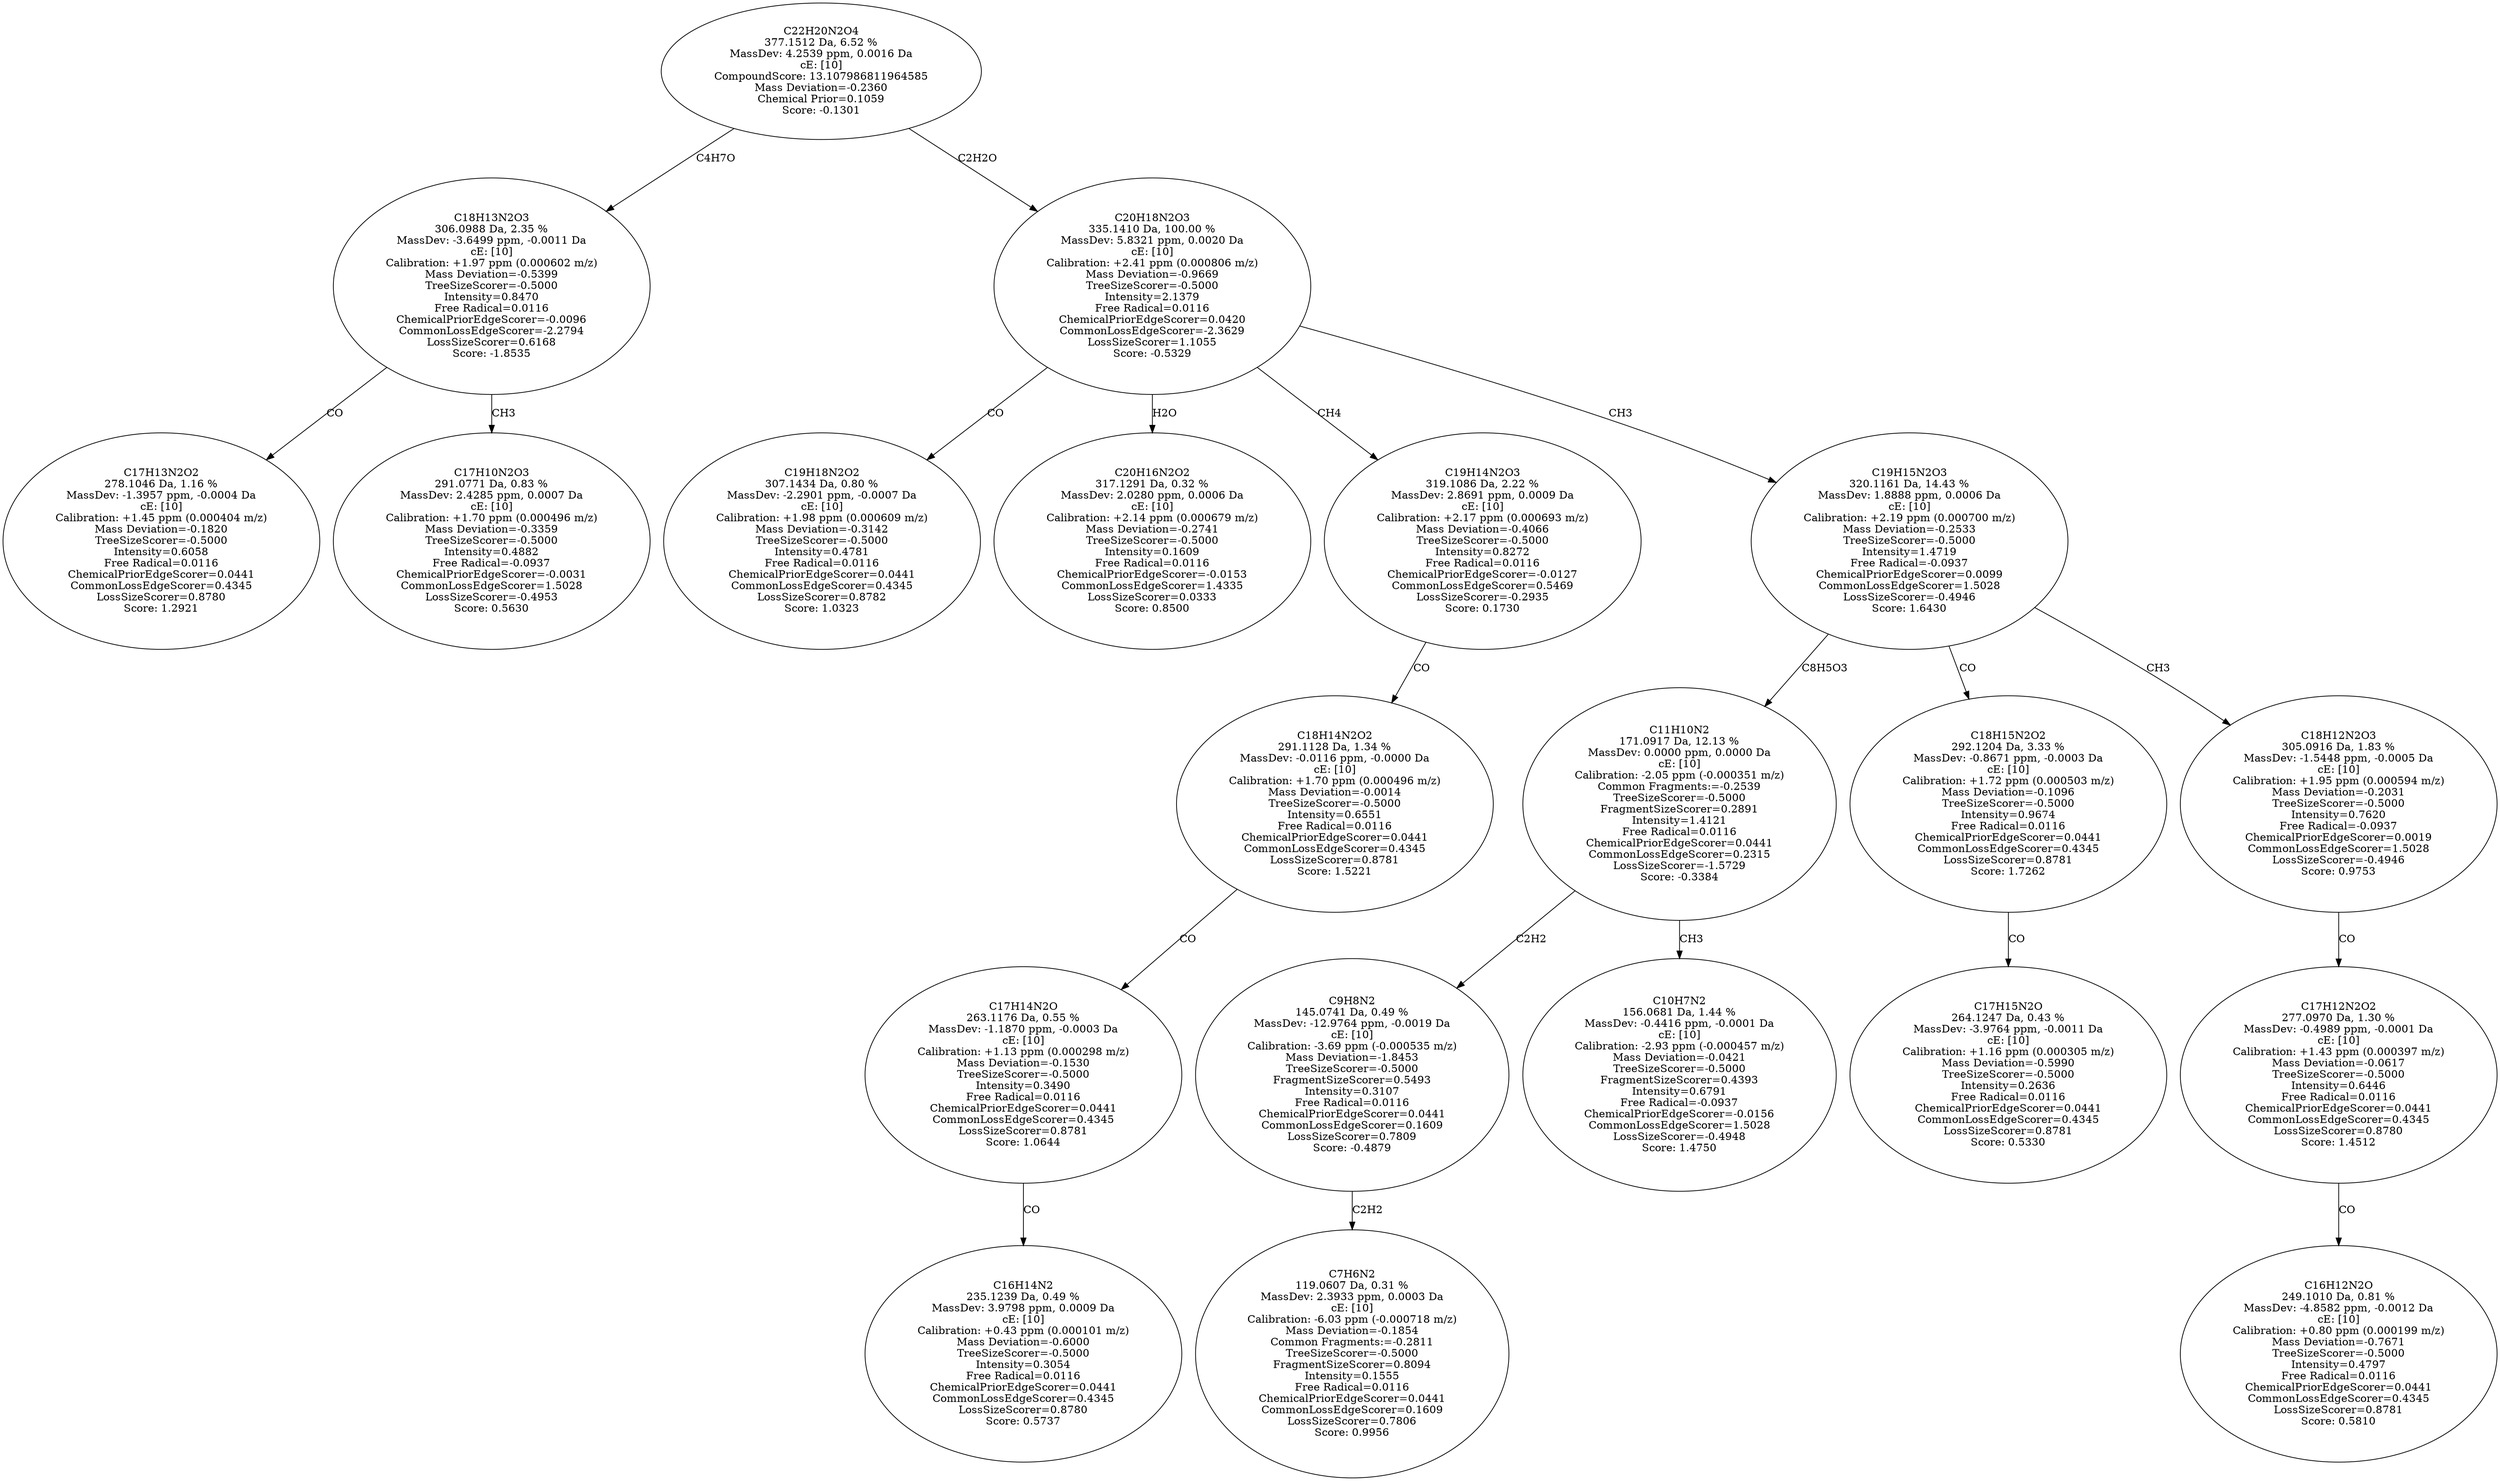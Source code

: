 strict digraph {
v1 [label="C17H13N2O2\n278.1046 Da, 1.16 %\nMassDev: -1.3957 ppm, -0.0004 Da\ncE: [10]\nCalibration: +1.45 ppm (0.000404 m/z)\nMass Deviation=-0.1820\nTreeSizeScorer=-0.5000\nIntensity=0.6058\nFree Radical=0.0116\nChemicalPriorEdgeScorer=0.0441\nCommonLossEdgeScorer=0.4345\nLossSizeScorer=0.8780\nScore: 1.2921"];
v2 [label="C17H10N2O3\n291.0771 Da, 0.83 %\nMassDev: 2.4285 ppm, 0.0007 Da\ncE: [10]\nCalibration: +1.70 ppm (0.000496 m/z)\nMass Deviation=-0.3359\nTreeSizeScorer=-0.5000\nIntensity=0.4882\nFree Radical=-0.0937\nChemicalPriorEdgeScorer=-0.0031\nCommonLossEdgeScorer=1.5028\nLossSizeScorer=-0.4953\nScore: 0.5630"];
v3 [label="C18H13N2O3\n306.0988 Da, 2.35 %\nMassDev: -3.6499 ppm, -0.0011 Da\ncE: [10]\nCalibration: +1.97 ppm (0.000602 m/z)\nMass Deviation=-0.5399\nTreeSizeScorer=-0.5000\nIntensity=0.8470\nFree Radical=0.0116\nChemicalPriorEdgeScorer=-0.0096\nCommonLossEdgeScorer=-2.2794\nLossSizeScorer=0.6168\nScore: -1.8535"];
v4 [label="C19H18N2O2\n307.1434 Da, 0.80 %\nMassDev: -2.2901 ppm, -0.0007 Da\ncE: [10]\nCalibration: +1.98 ppm (0.000609 m/z)\nMass Deviation=-0.3142\nTreeSizeScorer=-0.5000\nIntensity=0.4781\nFree Radical=0.0116\nChemicalPriorEdgeScorer=0.0441\nCommonLossEdgeScorer=0.4345\nLossSizeScorer=0.8782\nScore: 1.0323"];
v5 [label="C20H16N2O2\n317.1291 Da, 0.32 %\nMassDev: 2.0280 ppm, 0.0006 Da\ncE: [10]\nCalibration: +2.14 ppm (0.000679 m/z)\nMass Deviation=-0.2741\nTreeSizeScorer=-0.5000\nIntensity=0.1609\nFree Radical=0.0116\nChemicalPriorEdgeScorer=-0.0153\nCommonLossEdgeScorer=1.4335\nLossSizeScorer=0.0333\nScore: 0.8500"];
v6 [label="C16H14N2\n235.1239 Da, 0.49 %\nMassDev: 3.9798 ppm, 0.0009 Da\ncE: [10]\nCalibration: +0.43 ppm (0.000101 m/z)\nMass Deviation=-0.6000\nTreeSizeScorer=-0.5000\nIntensity=0.3054\nFree Radical=0.0116\nChemicalPriorEdgeScorer=0.0441\nCommonLossEdgeScorer=0.4345\nLossSizeScorer=0.8780\nScore: 0.5737"];
v7 [label="C17H14N2O\n263.1176 Da, 0.55 %\nMassDev: -1.1870 ppm, -0.0003 Da\ncE: [10]\nCalibration: +1.13 ppm (0.000298 m/z)\nMass Deviation=-0.1530\nTreeSizeScorer=-0.5000\nIntensity=0.3490\nFree Radical=0.0116\nChemicalPriorEdgeScorer=0.0441\nCommonLossEdgeScorer=0.4345\nLossSizeScorer=0.8781\nScore: 1.0644"];
v8 [label="C18H14N2O2\n291.1128 Da, 1.34 %\nMassDev: -0.0116 ppm, -0.0000 Da\ncE: [10]\nCalibration: +1.70 ppm (0.000496 m/z)\nMass Deviation=-0.0014\nTreeSizeScorer=-0.5000\nIntensity=0.6551\nFree Radical=0.0116\nChemicalPriorEdgeScorer=0.0441\nCommonLossEdgeScorer=0.4345\nLossSizeScorer=0.8781\nScore: 1.5221"];
v9 [label="C19H14N2O3\n319.1086 Da, 2.22 %\nMassDev: 2.8691 ppm, 0.0009 Da\ncE: [10]\nCalibration: +2.17 ppm (0.000693 m/z)\nMass Deviation=-0.4066\nTreeSizeScorer=-0.5000\nIntensity=0.8272\nFree Radical=0.0116\nChemicalPriorEdgeScorer=-0.0127\nCommonLossEdgeScorer=0.5469\nLossSizeScorer=-0.2935\nScore: 0.1730"];
v10 [label="C7H6N2\n119.0607 Da, 0.31 %\nMassDev: 2.3933 ppm, 0.0003 Da\ncE: [10]\nCalibration: -6.03 ppm (-0.000718 m/z)\nMass Deviation=-0.1854\nCommon Fragments:=-0.2811\nTreeSizeScorer=-0.5000\nFragmentSizeScorer=0.8094\nIntensity=0.1555\nFree Radical=0.0116\nChemicalPriorEdgeScorer=0.0441\nCommonLossEdgeScorer=0.1609\nLossSizeScorer=0.7806\nScore: 0.9956"];
v11 [label="C9H8N2\n145.0741 Da, 0.49 %\nMassDev: -12.9764 ppm, -0.0019 Da\ncE: [10]\nCalibration: -3.69 ppm (-0.000535 m/z)\nMass Deviation=-1.8453\nTreeSizeScorer=-0.5000\nFragmentSizeScorer=0.5493\nIntensity=0.3107\nFree Radical=0.0116\nChemicalPriorEdgeScorer=0.0441\nCommonLossEdgeScorer=0.1609\nLossSizeScorer=0.7809\nScore: -0.4879"];
v12 [label="C10H7N2\n156.0681 Da, 1.44 %\nMassDev: -0.4416 ppm, -0.0001 Da\ncE: [10]\nCalibration: -2.93 ppm (-0.000457 m/z)\nMass Deviation=-0.0421\nTreeSizeScorer=-0.5000\nFragmentSizeScorer=0.4393\nIntensity=0.6791\nFree Radical=-0.0937\nChemicalPriorEdgeScorer=-0.0156\nCommonLossEdgeScorer=1.5028\nLossSizeScorer=-0.4948\nScore: 1.4750"];
v13 [label="C11H10N2\n171.0917 Da, 12.13 %\nMassDev: 0.0000 ppm, 0.0000 Da\ncE: [10]\nCalibration: -2.05 ppm (-0.000351 m/z)\nCommon Fragments:=-0.2539\nTreeSizeScorer=-0.5000\nFragmentSizeScorer=0.2891\nIntensity=1.4121\nFree Radical=0.0116\nChemicalPriorEdgeScorer=0.0441\nCommonLossEdgeScorer=0.2315\nLossSizeScorer=-1.5729\nScore: -0.3384"];
v14 [label="C17H15N2O\n264.1247 Da, 0.43 %\nMassDev: -3.9764 ppm, -0.0011 Da\ncE: [10]\nCalibration: +1.16 ppm (0.000305 m/z)\nMass Deviation=-0.5990\nTreeSizeScorer=-0.5000\nIntensity=0.2636\nFree Radical=0.0116\nChemicalPriorEdgeScorer=0.0441\nCommonLossEdgeScorer=0.4345\nLossSizeScorer=0.8781\nScore: 0.5330"];
v15 [label="C18H15N2O2\n292.1204 Da, 3.33 %\nMassDev: -0.8671 ppm, -0.0003 Da\ncE: [10]\nCalibration: +1.72 ppm (0.000503 m/z)\nMass Deviation=-0.1096\nTreeSizeScorer=-0.5000\nIntensity=0.9674\nFree Radical=0.0116\nChemicalPriorEdgeScorer=0.0441\nCommonLossEdgeScorer=0.4345\nLossSizeScorer=0.8781\nScore: 1.7262"];
v16 [label="C16H12N2O\n249.1010 Da, 0.81 %\nMassDev: -4.8582 ppm, -0.0012 Da\ncE: [10]\nCalibration: +0.80 ppm (0.000199 m/z)\nMass Deviation=-0.7671\nTreeSizeScorer=-0.5000\nIntensity=0.4797\nFree Radical=0.0116\nChemicalPriorEdgeScorer=0.0441\nCommonLossEdgeScorer=0.4345\nLossSizeScorer=0.8781\nScore: 0.5810"];
v17 [label="C17H12N2O2\n277.0970 Da, 1.30 %\nMassDev: -0.4989 ppm, -0.0001 Da\ncE: [10]\nCalibration: +1.43 ppm (0.000397 m/z)\nMass Deviation=-0.0617\nTreeSizeScorer=-0.5000\nIntensity=0.6446\nFree Radical=0.0116\nChemicalPriorEdgeScorer=0.0441\nCommonLossEdgeScorer=0.4345\nLossSizeScorer=0.8780\nScore: 1.4512"];
v18 [label="C18H12N2O3\n305.0916 Da, 1.83 %\nMassDev: -1.5448 ppm, -0.0005 Da\ncE: [10]\nCalibration: +1.95 ppm (0.000594 m/z)\nMass Deviation=-0.2031\nTreeSizeScorer=-0.5000\nIntensity=0.7620\nFree Radical=-0.0937\nChemicalPriorEdgeScorer=0.0019\nCommonLossEdgeScorer=1.5028\nLossSizeScorer=-0.4946\nScore: 0.9753"];
v19 [label="C19H15N2O3\n320.1161 Da, 14.43 %\nMassDev: 1.8888 ppm, 0.0006 Da\ncE: [10]\nCalibration: +2.19 ppm (0.000700 m/z)\nMass Deviation=-0.2533\nTreeSizeScorer=-0.5000\nIntensity=1.4719\nFree Radical=-0.0937\nChemicalPriorEdgeScorer=0.0099\nCommonLossEdgeScorer=1.5028\nLossSizeScorer=-0.4946\nScore: 1.6430"];
v20 [label="C20H18N2O3\n335.1410 Da, 100.00 %\nMassDev: 5.8321 ppm, 0.0020 Da\ncE: [10]\nCalibration: +2.41 ppm (0.000806 m/z)\nMass Deviation=-0.9669\nTreeSizeScorer=-0.5000\nIntensity=2.1379\nFree Radical=0.0116\nChemicalPriorEdgeScorer=0.0420\nCommonLossEdgeScorer=-2.3629\nLossSizeScorer=1.1055\nScore: -0.5329"];
v21 [label="C22H20N2O4\n377.1512 Da, 6.52 %\nMassDev: 4.2539 ppm, 0.0016 Da\ncE: [10]\nCompoundScore: 13.107986811964585\nMass Deviation=-0.2360\nChemical Prior=0.1059\nScore: -0.1301"];
v3 -> v1 [label="CO"];
v3 -> v2 [label="CH3"];
v21 -> v3 [label="C4H7O"];
v20 -> v4 [label="CO"];
v20 -> v5 [label="H2O"];
v7 -> v6 [label="CO"];
v8 -> v7 [label="CO"];
v9 -> v8 [label="CO"];
v20 -> v9 [label="CH4"];
v11 -> v10 [label="C2H2"];
v13 -> v11 [label="C2H2"];
v13 -> v12 [label="CH3"];
v19 -> v13 [label="C8H5O3"];
v15 -> v14 [label="CO"];
v19 -> v15 [label="CO"];
v17 -> v16 [label="CO"];
v18 -> v17 [label="CO"];
v19 -> v18 [label="CH3"];
v20 -> v19 [label="CH3"];
v21 -> v20 [label="C2H2O"];
}